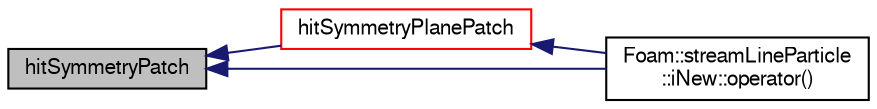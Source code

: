 digraph "hitSymmetryPatch"
{
  bgcolor="transparent";
  edge [fontname="FreeSans",fontsize="10",labelfontname="FreeSans",labelfontsize="10"];
  node [fontname="FreeSans",fontsize="10",shape=record];
  rankdir="LR";
  Node154 [label="hitSymmetryPatch",height=0.2,width=0.4,color="black", fillcolor="grey75", style="filled", fontcolor="black"];
  Node154 -> Node155 [dir="back",color="midnightblue",fontsize="10",style="solid",fontname="FreeSans"];
  Node155 [label="hitSymmetryPlanePatch",height=0.2,width=0.4,color="red",URL="$a28774.html#a1662f39340584699bf43b05eac1dbe55",tooltip="Overridable function to handle the particle hitting a. "];
  Node155 -> Node161 [dir="back",color="midnightblue",fontsize="10",style="solid",fontname="FreeSans"];
  Node161 [label="Foam::streamLineParticle\l::iNew::operator()",height=0.2,width=0.4,color="black",URL="$a28782.html#acd63a3abfe79adcabffffd5c51b01ac4"];
  Node154 -> Node161 [dir="back",color="midnightblue",fontsize="10",style="solid",fontname="FreeSans"];
}
